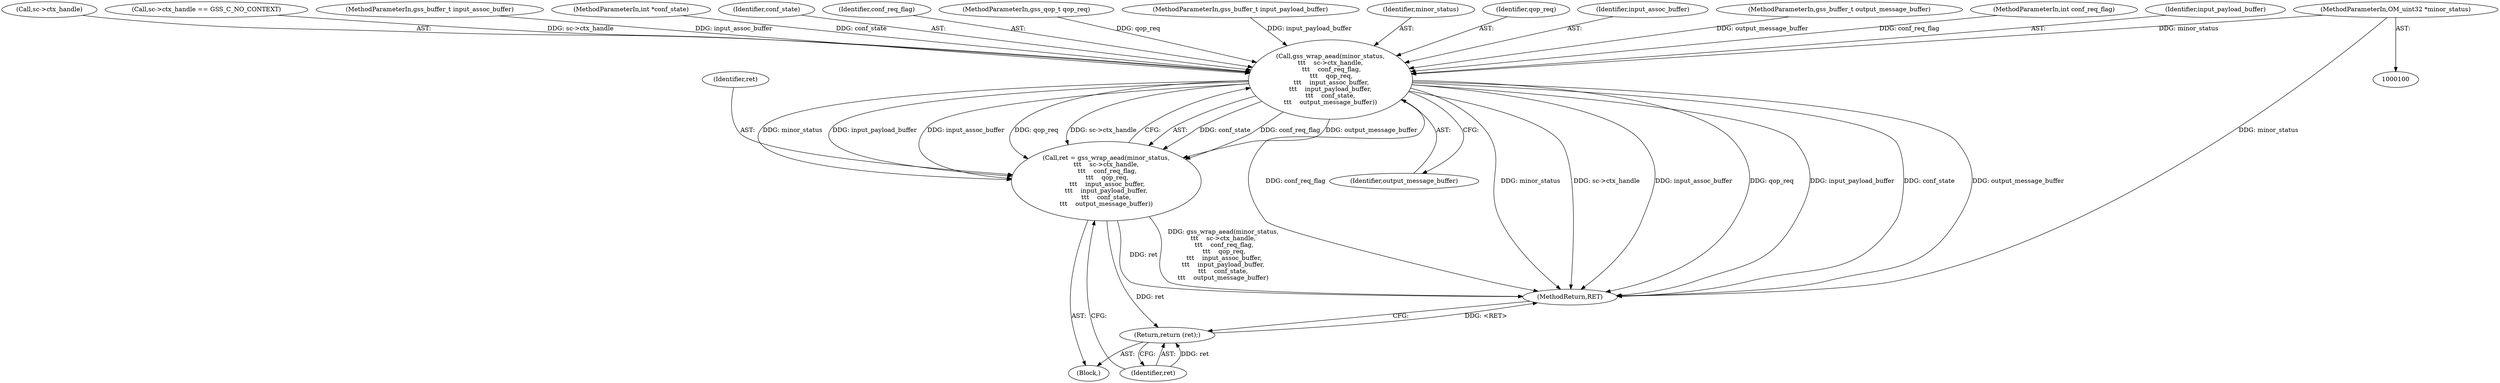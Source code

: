 digraph "0_krb5_b51b33f2bc5d1497ddf5bd107f791c101695000d_24@pointer" {
"1000101" [label="(MethodParameterIn,OM_uint32 *minor_status)"];
"1000127" [label="(Call,gss_wrap_aead(minor_status,\n\t\t\t    sc->ctx_handle,\n \t\t\t    conf_req_flag,\n \t\t\t    qop_req,\n \t\t\t    input_assoc_buffer,\n\t\t\t    input_payload_buffer,\n\t\t\t    conf_state,\n\t\t\t    output_message_buffer))"];
"1000125" [label="(Call,ret = gss_wrap_aead(minor_status,\n\t\t\t    sc->ctx_handle,\n \t\t\t    conf_req_flag,\n \t\t\t    qop_req,\n \t\t\t    input_assoc_buffer,\n\t\t\t    input_payload_buffer,\n\t\t\t    conf_state,\n\t\t\t    output_message_buffer))"];
"1000138" [label="(Return,return (ret);)"];
"1000137" [label="(Identifier,output_message_buffer)"];
"1000109" [label="(Block,)"];
"1000126" [label="(Identifier,ret)"];
"1000129" [label="(Call,sc->ctx_handle)"];
"1000127" [label="(Call,gss_wrap_aead(minor_status,\n\t\t\t    sc->ctx_handle,\n \t\t\t    conf_req_flag,\n \t\t\t    qop_req,\n \t\t\t    input_assoc_buffer,\n\t\t\t    input_payload_buffer,\n\t\t\t    conf_state,\n\t\t\t    output_message_buffer))"];
"1000101" [label="(MethodParameterIn,OM_uint32 *minor_status)"];
"1000118" [label="(Call,sc->ctx_handle == GSS_C_NO_CONTEXT)"];
"1000139" [label="(Identifier,ret)"];
"1000105" [label="(MethodParameterIn,gss_buffer_t input_assoc_buffer)"];
"1000125" [label="(Call,ret = gss_wrap_aead(minor_status,\n\t\t\t    sc->ctx_handle,\n \t\t\t    conf_req_flag,\n \t\t\t    qop_req,\n \t\t\t    input_assoc_buffer,\n\t\t\t    input_payload_buffer,\n\t\t\t    conf_state,\n\t\t\t    output_message_buffer))"];
"1000107" [label="(MethodParameterIn,int *conf_state)"];
"1000136" [label="(Identifier,conf_state)"];
"1000132" [label="(Identifier,conf_req_flag)"];
"1000104" [label="(MethodParameterIn,gss_qop_t qop_req)"];
"1000106" [label="(MethodParameterIn,gss_buffer_t input_payload_buffer)"];
"1000128" [label="(Identifier,minor_status)"];
"1000133" [label="(Identifier,qop_req)"];
"1000138" [label="(Return,return (ret);)"];
"1000134" [label="(Identifier,input_assoc_buffer)"];
"1000140" [label="(MethodReturn,RET)"];
"1000108" [label="(MethodParameterIn,gss_buffer_t output_message_buffer)"];
"1000103" [label="(MethodParameterIn,int conf_req_flag)"];
"1000135" [label="(Identifier,input_payload_buffer)"];
"1000101" -> "1000100"  [label="AST: "];
"1000101" -> "1000140"  [label="DDG: minor_status"];
"1000101" -> "1000127"  [label="DDG: minor_status"];
"1000127" -> "1000125"  [label="AST: "];
"1000127" -> "1000137"  [label="CFG: "];
"1000128" -> "1000127"  [label="AST: "];
"1000129" -> "1000127"  [label="AST: "];
"1000132" -> "1000127"  [label="AST: "];
"1000133" -> "1000127"  [label="AST: "];
"1000134" -> "1000127"  [label="AST: "];
"1000135" -> "1000127"  [label="AST: "];
"1000136" -> "1000127"  [label="AST: "];
"1000137" -> "1000127"  [label="AST: "];
"1000125" -> "1000127"  [label="CFG: "];
"1000127" -> "1000140"  [label="DDG: conf_req_flag"];
"1000127" -> "1000140"  [label="DDG: minor_status"];
"1000127" -> "1000140"  [label="DDG: sc->ctx_handle"];
"1000127" -> "1000140"  [label="DDG: input_assoc_buffer"];
"1000127" -> "1000140"  [label="DDG: qop_req"];
"1000127" -> "1000140"  [label="DDG: input_payload_buffer"];
"1000127" -> "1000140"  [label="DDG: conf_state"];
"1000127" -> "1000140"  [label="DDG: output_message_buffer"];
"1000127" -> "1000125"  [label="DDG: conf_state"];
"1000127" -> "1000125"  [label="DDG: conf_req_flag"];
"1000127" -> "1000125"  [label="DDG: output_message_buffer"];
"1000127" -> "1000125"  [label="DDG: minor_status"];
"1000127" -> "1000125"  [label="DDG: input_payload_buffer"];
"1000127" -> "1000125"  [label="DDG: input_assoc_buffer"];
"1000127" -> "1000125"  [label="DDG: qop_req"];
"1000127" -> "1000125"  [label="DDG: sc->ctx_handle"];
"1000118" -> "1000127"  [label="DDG: sc->ctx_handle"];
"1000103" -> "1000127"  [label="DDG: conf_req_flag"];
"1000104" -> "1000127"  [label="DDG: qop_req"];
"1000105" -> "1000127"  [label="DDG: input_assoc_buffer"];
"1000106" -> "1000127"  [label="DDG: input_payload_buffer"];
"1000107" -> "1000127"  [label="DDG: conf_state"];
"1000108" -> "1000127"  [label="DDG: output_message_buffer"];
"1000125" -> "1000109"  [label="AST: "];
"1000126" -> "1000125"  [label="AST: "];
"1000139" -> "1000125"  [label="CFG: "];
"1000125" -> "1000140"  [label="DDG: ret"];
"1000125" -> "1000140"  [label="DDG: gss_wrap_aead(minor_status,\n\t\t\t    sc->ctx_handle,\n \t\t\t    conf_req_flag,\n \t\t\t    qop_req,\n \t\t\t    input_assoc_buffer,\n\t\t\t    input_payload_buffer,\n\t\t\t    conf_state,\n\t\t\t    output_message_buffer)"];
"1000125" -> "1000138"  [label="DDG: ret"];
"1000138" -> "1000109"  [label="AST: "];
"1000138" -> "1000139"  [label="CFG: "];
"1000139" -> "1000138"  [label="AST: "];
"1000140" -> "1000138"  [label="CFG: "];
"1000138" -> "1000140"  [label="DDG: <RET>"];
"1000139" -> "1000138"  [label="DDG: ret"];
}
